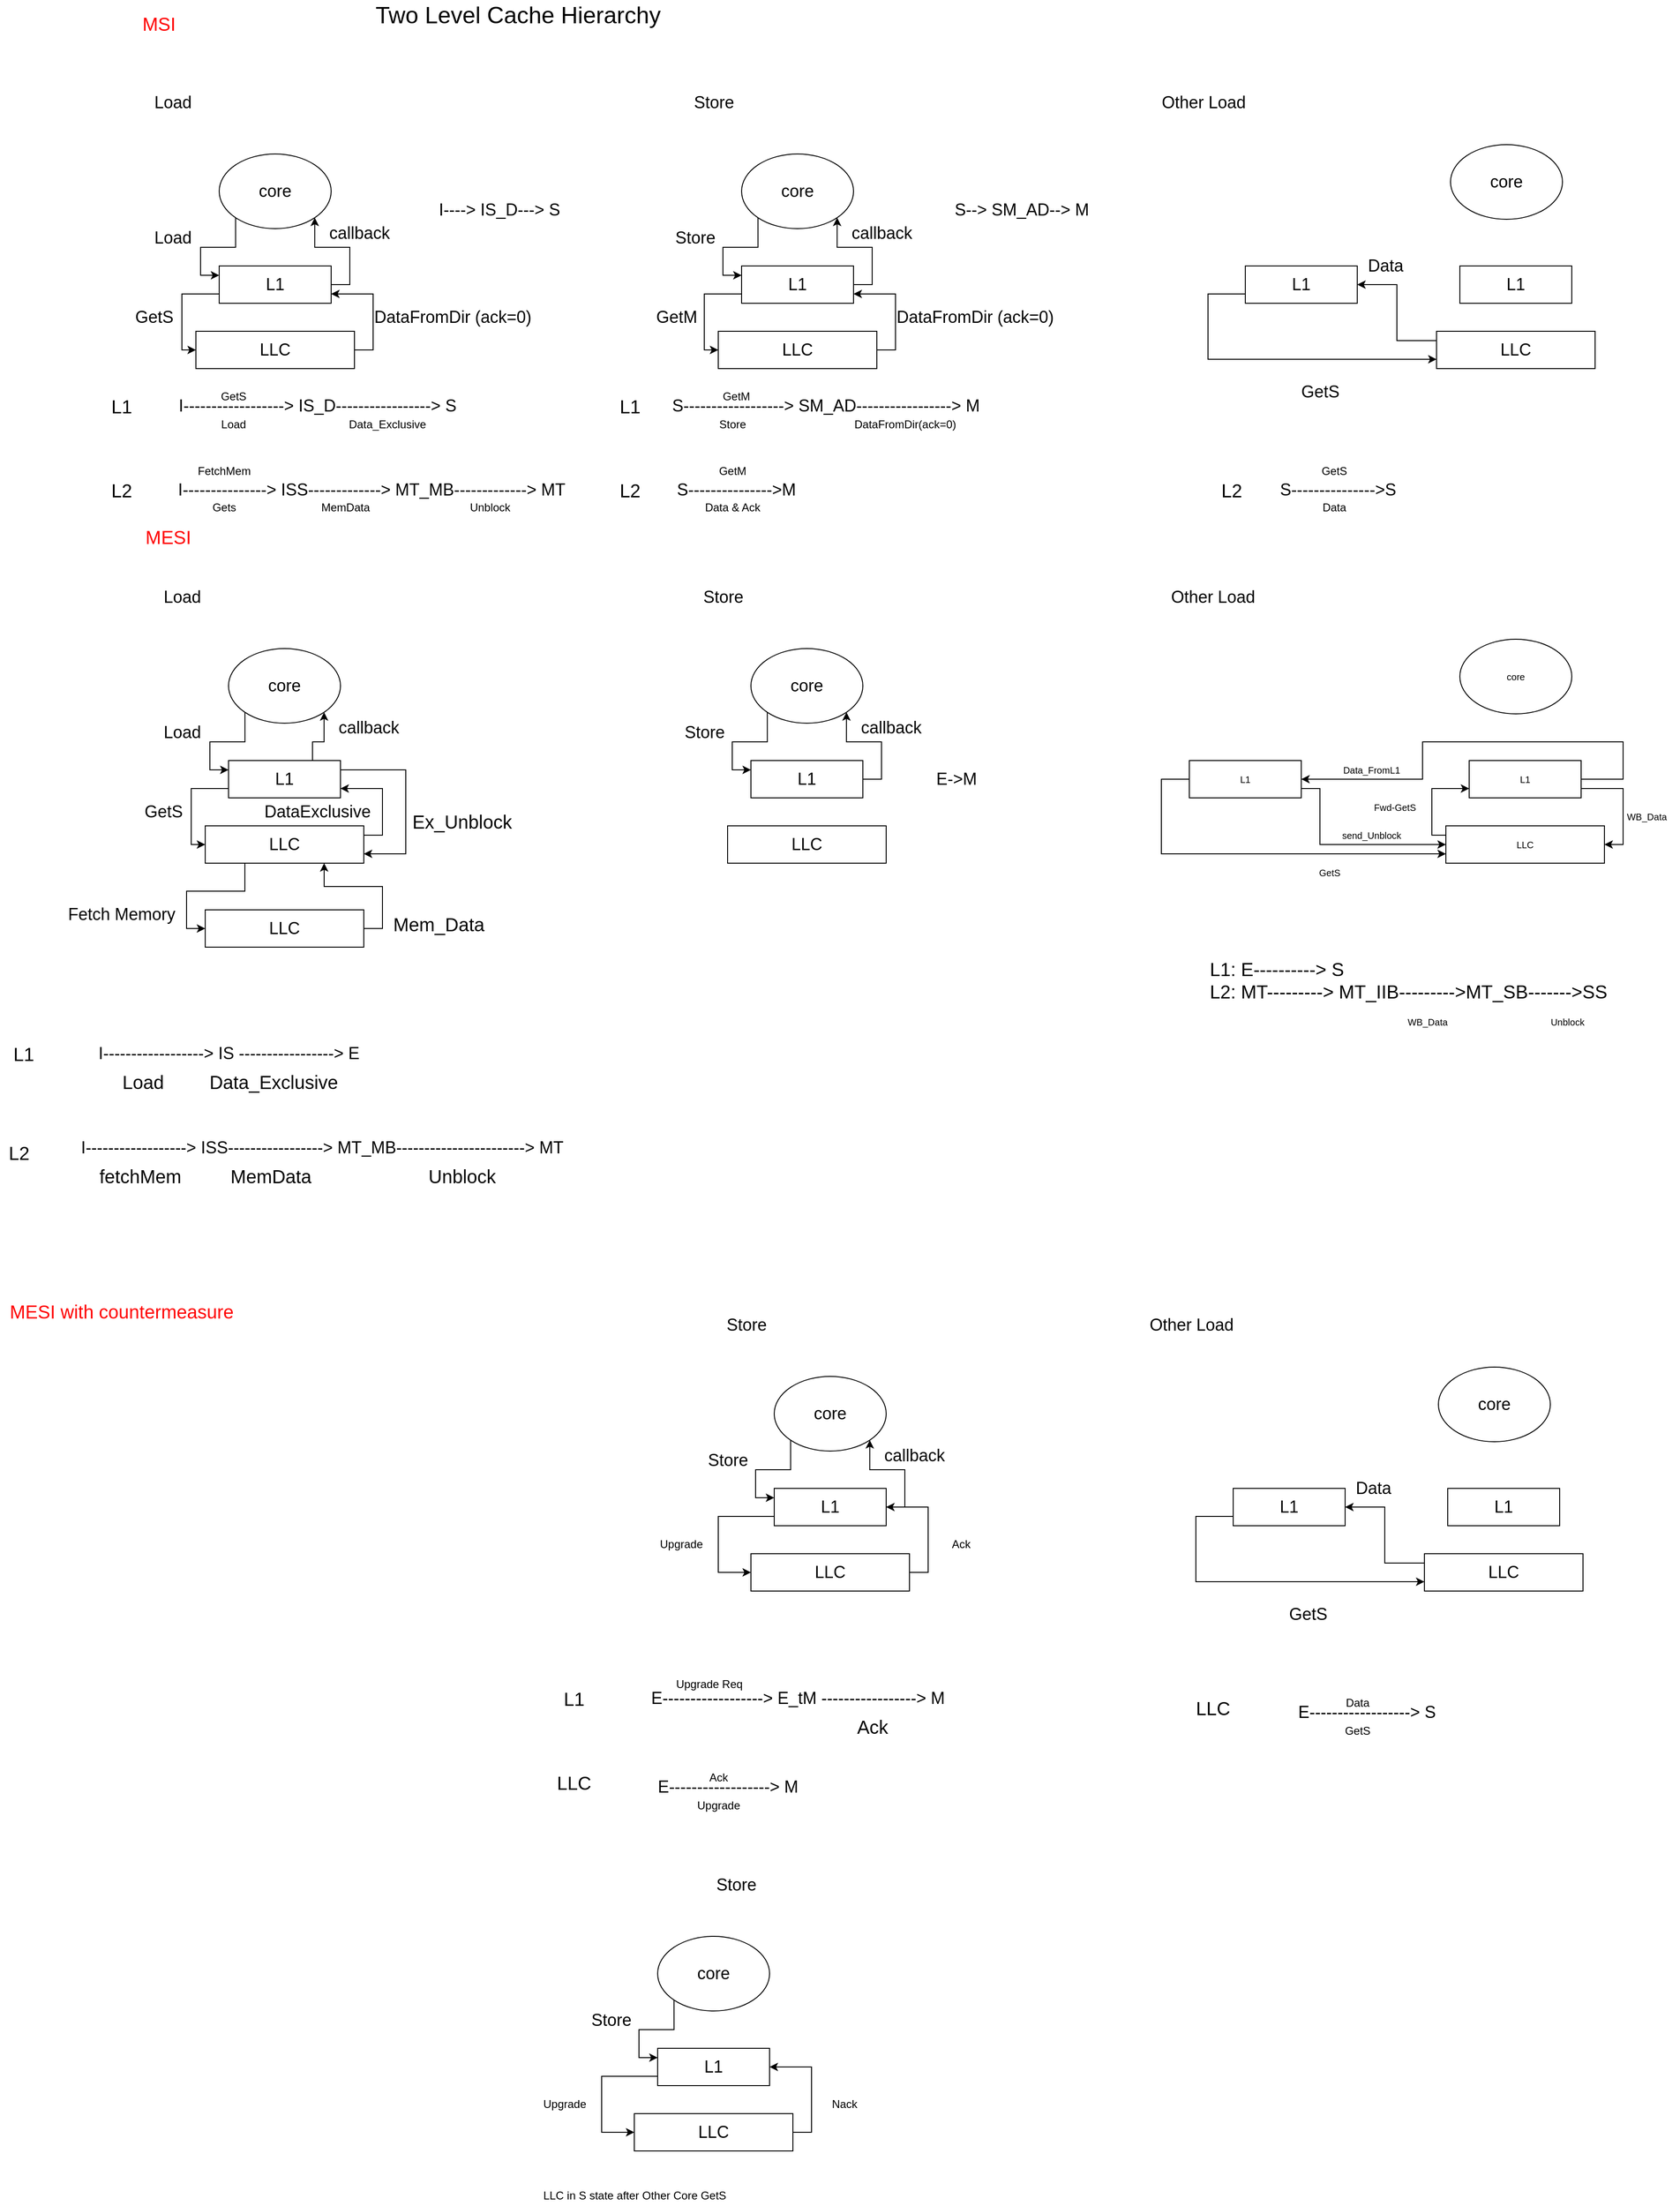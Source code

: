 <mxfile version="15.8.3" type="github">
  <diagram id="6G9HCoJTXRIu4c-0Yo63" name="Page-1">
    <mxGraphModel dx="2120" dy="1948" grid="1" gridSize="10" guides="1" tooltips="1" connect="1" arrows="1" fold="1" page="1" pageScale="1" pageWidth="827" pageHeight="1169" math="0" shadow="0">
      <root>
        <mxCell id="0" />
        <mxCell id="1" parent="0" />
        <mxCell id="-TqONQY60ksFpiLHSI3q-1" value="&lt;font style=&quot;font-size: 20px&quot; color=&quot;#ff0000&quot;&gt;MSI&lt;/font&gt;" style="text;html=1;align=center;verticalAlign=middle;resizable=0;points=[];autosize=1;strokeColor=none;fillColor=none;" parent="1" vertex="1">
          <mxGeometry x="-250" y="10" width="50" height="20" as="geometry" />
        </mxCell>
        <mxCell id="-TqONQY60ksFpiLHSI3q-2" value="&lt;font style=&quot;font-size: 25px&quot;&gt;Two Level Cache Hierarchy&lt;/font&gt;" style="text;html=1;align=center;verticalAlign=middle;resizable=0;points=[];autosize=1;strokeColor=none;fillColor=none;" parent="1" vertex="1">
          <mxGeometry width="320" height="20" as="geometry" />
        </mxCell>
        <mxCell id="-TqONQY60ksFpiLHSI3q-8" style="edgeStyle=orthogonalEdgeStyle;rounded=0;orthogonalLoop=1;jettySize=auto;html=1;exitX=0;exitY=0.75;exitDx=0;exitDy=0;entryX=0;entryY=0.5;entryDx=0;entryDy=0;fontSize=18;" parent="1" source="-TqONQY60ksFpiLHSI3q-3" target="-TqONQY60ksFpiLHSI3q-5" edge="1">
          <mxGeometry relative="1" as="geometry">
            <Array as="points">
              <mxPoint x="-200" y="310" />
              <mxPoint x="-200" y="370" />
            </Array>
          </mxGeometry>
        </mxCell>
        <mxCell id="-TqONQY60ksFpiLHSI3q-12" style="edgeStyle=orthogonalEdgeStyle;rounded=0;orthogonalLoop=1;jettySize=auto;html=1;exitX=1;exitY=0.5;exitDx=0;exitDy=0;entryX=1;entryY=1;entryDx=0;entryDy=0;fontSize=18;" parent="1" source="-TqONQY60ksFpiLHSI3q-3" target="-TqONQY60ksFpiLHSI3q-4" edge="1">
          <mxGeometry relative="1" as="geometry" />
        </mxCell>
        <mxCell id="-TqONQY60ksFpiLHSI3q-3" value="L1" style="rounded=0;whiteSpace=wrap;html=1;fontSize=18;" parent="1" vertex="1">
          <mxGeometry x="-160" y="280" width="120" height="40" as="geometry" />
        </mxCell>
        <mxCell id="-TqONQY60ksFpiLHSI3q-6" style="edgeStyle=orthogonalEdgeStyle;rounded=0;orthogonalLoop=1;jettySize=auto;html=1;exitX=0;exitY=1;exitDx=0;exitDy=0;entryX=0;entryY=0.25;entryDx=0;entryDy=0;fontSize=18;" parent="1" source="-TqONQY60ksFpiLHSI3q-4" target="-TqONQY60ksFpiLHSI3q-3" edge="1">
          <mxGeometry relative="1" as="geometry" />
        </mxCell>
        <mxCell id="-TqONQY60ksFpiLHSI3q-4" value="core" style="ellipse;whiteSpace=wrap;html=1;fontSize=18;" parent="1" vertex="1">
          <mxGeometry x="-160" y="160" width="120" height="80" as="geometry" />
        </mxCell>
        <mxCell id="-TqONQY60ksFpiLHSI3q-10" style="edgeStyle=orthogonalEdgeStyle;rounded=0;orthogonalLoop=1;jettySize=auto;html=1;exitX=1;exitY=0.5;exitDx=0;exitDy=0;entryX=1;entryY=0.75;entryDx=0;entryDy=0;fontSize=18;" parent="1" source="-TqONQY60ksFpiLHSI3q-5" target="-TqONQY60ksFpiLHSI3q-3" edge="1">
          <mxGeometry relative="1" as="geometry" />
        </mxCell>
        <mxCell id="-TqONQY60ksFpiLHSI3q-5" value="LLC" style="rounded=0;whiteSpace=wrap;html=1;fontSize=18;" parent="1" vertex="1">
          <mxGeometry x="-185" y="350" width="170" height="40" as="geometry" />
        </mxCell>
        <mxCell id="-TqONQY60ksFpiLHSI3q-7" value="Load" style="text;html=1;align=center;verticalAlign=middle;resizable=0;points=[];autosize=1;strokeColor=none;fillColor=none;fontSize=18;" parent="1" vertex="1">
          <mxGeometry x="-240" y="235" width="60" height="30" as="geometry" />
        </mxCell>
        <mxCell id="-TqONQY60ksFpiLHSI3q-9" value="GetS" style="text;html=1;align=center;verticalAlign=middle;resizable=0;points=[];autosize=1;strokeColor=none;fillColor=none;fontSize=18;" parent="1" vertex="1">
          <mxGeometry x="-260" y="320" width="60" height="30" as="geometry" />
        </mxCell>
        <mxCell id="-TqONQY60ksFpiLHSI3q-11" value="DataFromDir (ack=0)" style="text;html=1;align=center;verticalAlign=middle;resizable=0;points=[];autosize=1;strokeColor=none;fillColor=none;fontSize=18;" parent="1" vertex="1">
          <mxGeometry y="320" width="180" height="30" as="geometry" />
        </mxCell>
        <mxCell id="-TqONQY60ksFpiLHSI3q-13" value="callback" style="text;html=1;align=center;verticalAlign=middle;resizable=0;points=[];autosize=1;strokeColor=none;fillColor=none;fontSize=18;" parent="1" vertex="1">
          <mxGeometry x="-50" y="230" width="80" height="30" as="geometry" />
        </mxCell>
        <mxCell id="-TqONQY60ksFpiLHSI3q-15" value="I----&amp;gt; IS_D---&amp;gt; S" style="text;html=1;align=center;verticalAlign=middle;resizable=0;points=[];autosize=1;strokeColor=none;fillColor=none;fontSize=18;" parent="1" vertex="1">
          <mxGeometry x="65" y="205" width="150" height="30" as="geometry" />
        </mxCell>
        <mxCell id="-TqONQY60ksFpiLHSI3q-16" style="edgeStyle=orthogonalEdgeStyle;rounded=0;orthogonalLoop=1;jettySize=auto;html=1;exitX=0;exitY=0.75;exitDx=0;exitDy=0;entryX=0;entryY=0.5;entryDx=0;entryDy=0;fontSize=18;" parent="1" source="-TqONQY60ksFpiLHSI3q-18" target="-TqONQY60ksFpiLHSI3q-22" edge="1">
          <mxGeometry relative="1" as="geometry">
            <Array as="points">
              <mxPoint x="360" y="310" />
              <mxPoint x="360" y="370" />
            </Array>
          </mxGeometry>
        </mxCell>
        <mxCell id="-TqONQY60ksFpiLHSI3q-17" style="edgeStyle=orthogonalEdgeStyle;rounded=0;orthogonalLoop=1;jettySize=auto;html=1;exitX=1;exitY=0.5;exitDx=0;exitDy=0;entryX=1;entryY=1;entryDx=0;entryDy=0;fontSize=18;" parent="1" source="-TqONQY60ksFpiLHSI3q-18" target="-TqONQY60ksFpiLHSI3q-20" edge="1">
          <mxGeometry relative="1" as="geometry" />
        </mxCell>
        <mxCell id="-TqONQY60ksFpiLHSI3q-18" value="L1" style="rounded=0;whiteSpace=wrap;html=1;fontSize=18;" parent="1" vertex="1">
          <mxGeometry x="400" y="280" width="120" height="40" as="geometry" />
        </mxCell>
        <mxCell id="-TqONQY60ksFpiLHSI3q-19" style="edgeStyle=orthogonalEdgeStyle;rounded=0;orthogonalLoop=1;jettySize=auto;html=1;exitX=0;exitY=1;exitDx=0;exitDy=0;entryX=0;entryY=0.25;entryDx=0;entryDy=0;fontSize=18;" parent="1" source="-TqONQY60ksFpiLHSI3q-20" target="-TqONQY60ksFpiLHSI3q-18" edge="1">
          <mxGeometry relative="1" as="geometry" />
        </mxCell>
        <mxCell id="-TqONQY60ksFpiLHSI3q-20" value="core" style="ellipse;whiteSpace=wrap;html=1;fontSize=18;" parent="1" vertex="1">
          <mxGeometry x="400" y="160" width="120" height="80" as="geometry" />
        </mxCell>
        <mxCell id="-TqONQY60ksFpiLHSI3q-21" style="edgeStyle=orthogonalEdgeStyle;rounded=0;orthogonalLoop=1;jettySize=auto;html=1;exitX=1;exitY=0.5;exitDx=0;exitDy=0;entryX=1;entryY=0.75;entryDx=0;entryDy=0;fontSize=18;" parent="1" source="-TqONQY60ksFpiLHSI3q-22" target="-TqONQY60ksFpiLHSI3q-18" edge="1">
          <mxGeometry relative="1" as="geometry" />
        </mxCell>
        <mxCell id="-TqONQY60ksFpiLHSI3q-22" value="LLC" style="rounded=0;whiteSpace=wrap;html=1;fontSize=18;" parent="1" vertex="1">
          <mxGeometry x="375" y="350" width="170" height="40" as="geometry" />
        </mxCell>
        <mxCell id="-TqONQY60ksFpiLHSI3q-23" value="Store" style="text;html=1;align=center;verticalAlign=middle;resizable=0;points=[];autosize=1;strokeColor=none;fillColor=none;fontSize=18;" parent="1" vertex="1">
          <mxGeometry x="320" y="235" width="60" height="30" as="geometry" />
        </mxCell>
        <mxCell id="-TqONQY60ksFpiLHSI3q-24" value="GetM" style="text;html=1;align=center;verticalAlign=middle;resizable=0;points=[];autosize=1;strokeColor=none;fillColor=none;fontSize=18;" parent="1" vertex="1">
          <mxGeometry x="300" y="320" width="60" height="30" as="geometry" />
        </mxCell>
        <mxCell id="-TqONQY60ksFpiLHSI3q-25" value="DataFromDir (ack=0)" style="text;html=1;align=center;verticalAlign=middle;resizable=0;points=[];autosize=1;strokeColor=none;fillColor=none;fontSize=18;" parent="1" vertex="1">
          <mxGeometry x="560" y="320" width="180" height="30" as="geometry" />
        </mxCell>
        <mxCell id="-TqONQY60ksFpiLHSI3q-26" value="callback" style="text;html=1;align=center;verticalAlign=middle;resizable=0;points=[];autosize=1;strokeColor=none;fillColor=none;fontSize=18;" parent="1" vertex="1">
          <mxGeometry x="510" y="230" width="80" height="30" as="geometry" />
        </mxCell>
        <mxCell id="-TqONQY60ksFpiLHSI3q-27" value="S--&amp;gt; SM_AD--&amp;gt; M" style="text;html=1;align=center;verticalAlign=middle;resizable=0;points=[];autosize=1;strokeColor=none;fillColor=none;fontSize=18;" parent="1" vertex="1">
          <mxGeometry x="620" y="205" width="160" height="30" as="geometry" />
        </mxCell>
        <mxCell id="-TqONQY60ksFpiLHSI3q-28" value="Load" style="text;html=1;align=center;verticalAlign=middle;resizable=0;points=[];autosize=1;strokeColor=none;fillColor=none;fontSize=18;" parent="1" vertex="1">
          <mxGeometry x="-240" y="90" width="60" height="30" as="geometry" />
        </mxCell>
        <mxCell id="-TqONQY60ksFpiLHSI3q-29" value="Store" style="text;html=1;align=center;verticalAlign=middle;resizable=0;points=[];autosize=1;strokeColor=none;fillColor=none;fontSize=18;" parent="1" vertex="1">
          <mxGeometry x="340" y="90" width="60" height="30" as="geometry" />
        </mxCell>
        <mxCell id="-TqONQY60ksFpiLHSI3q-41" style="edgeStyle=orthogonalEdgeStyle;rounded=0;orthogonalLoop=1;jettySize=auto;html=1;exitX=0;exitY=0.75;exitDx=0;exitDy=0;entryX=0;entryY=0.75;entryDx=0;entryDy=0;fontSize=18;" parent="1" source="-TqONQY60ksFpiLHSI3q-43" target="-TqONQY60ksFpiLHSI3q-47" edge="1">
          <mxGeometry relative="1" as="geometry">
            <Array as="points">
              <mxPoint x="900" y="310" />
              <mxPoint x="900" y="380" />
            </Array>
          </mxGeometry>
        </mxCell>
        <mxCell id="-TqONQY60ksFpiLHSI3q-43" value="L1" style="rounded=0;whiteSpace=wrap;html=1;fontSize=18;" parent="1" vertex="1">
          <mxGeometry x="940" y="280" width="120" height="40" as="geometry" />
        </mxCell>
        <mxCell id="-TqONQY60ksFpiLHSI3q-59" style="edgeStyle=orthogonalEdgeStyle;rounded=0;orthogonalLoop=1;jettySize=auto;html=1;exitX=0;exitY=0.25;exitDx=0;exitDy=0;entryX=1;entryY=0.5;entryDx=0;entryDy=0;fontSize=18;" parent="1" source="-TqONQY60ksFpiLHSI3q-47" target="-TqONQY60ksFpiLHSI3q-43" edge="1">
          <mxGeometry relative="1" as="geometry" />
        </mxCell>
        <mxCell id="-TqONQY60ksFpiLHSI3q-47" value="LLC" style="rounded=0;whiteSpace=wrap;html=1;fontSize=18;" parent="1" vertex="1">
          <mxGeometry x="1145" y="350" width="170" height="40" as="geometry" />
        </mxCell>
        <mxCell id="-TqONQY60ksFpiLHSI3q-49" value="GetS" style="text;html=1;align=center;verticalAlign=middle;resizable=0;points=[];autosize=1;strokeColor=none;fillColor=none;fontSize=18;" parent="1" vertex="1">
          <mxGeometry x="990" y="400" width="60" height="30" as="geometry" />
        </mxCell>
        <mxCell id="-TqONQY60ksFpiLHSI3q-53" value="Other Load" style="text;html=1;align=center;verticalAlign=middle;resizable=0;points=[];autosize=1;strokeColor=none;fillColor=none;fontSize=18;" parent="1" vertex="1">
          <mxGeometry x="840" y="90" width="110" height="30" as="geometry" />
        </mxCell>
        <mxCell id="-TqONQY60ksFpiLHSI3q-54" value="core" style="ellipse;whiteSpace=wrap;html=1;fontSize=18;" parent="1" vertex="1">
          <mxGeometry x="1160" y="150" width="120" height="80" as="geometry" />
        </mxCell>
        <mxCell id="-TqONQY60ksFpiLHSI3q-55" value="L1" style="rounded=0;whiteSpace=wrap;html=1;fontSize=18;" parent="1" vertex="1">
          <mxGeometry x="1170" y="280" width="120" height="40" as="geometry" />
        </mxCell>
        <mxCell id="-TqONQY60ksFpiLHSI3q-60" value="Data" style="text;html=1;align=center;verticalAlign=middle;resizable=0;points=[];autosize=1;strokeColor=none;fillColor=none;fontSize=18;" parent="1" vertex="1">
          <mxGeometry x="1065" y="265" width="50" height="30" as="geometry" />
        </mxCell>
        <mxCell id="-TqONQY60ksFpiLHSI3q-61" value="&lt;font style=&quot;font-size: 20px&quot; color=&quot;#ff0000&quot;&gt;MESI&lt;/font&gt;" style="text;html=1;align=center;verticalAlign=middle;resizable=0;points=[];autosize=1;strokeColor=none;fillColor=none;" parent="1" vertex="1">
          <mxGeometry x="-245" y="560" width="60" height="20" as="geometry" />
        </mxCell>
        <mxCell id="-TqONQY60ksFpiLHSI3q-62" style="edgeStyle=orthogonalEdgeStyle;rounded=0;orthogonalLoop=1;jettySize=auto;html=1;exitX=0;exitY=0.75;exitDx=0;exitDy=0;entryX=0;entryY=0.5;entryDx=0;entryDy=0;fontSize=18;" parent="1" source="-TqONQY60ksFpiLHSI3q-64" target="-TqONQY60ksFpiLHSI3q-68" edge="1">
          <mxGeometry relative="1" as="geometry">
            <Array as="points">
              <mxPoint x="-190" y="840" />
              <mxPoint x="-190" y="900" />
            </Array>
          </mxGeometry>
        </mxCell>
        <mxCell id="-TqONQY60ksFpiLHSI3q-63" style="edgeStyle=orthogonalEdgeStyle;rounded=0;orthogonalLoop=1;jettySize=auto;html=1;exitX=0.75;exitY=0;exitDx=0;exitDy=0;entryX=1;entryY=1;entryDx=0;entryDy=0;fontSize=18;" parent="1" source="-TqONQY60ksFpiLHSI3q-64" target="-TqONQY60ksFpiLHSI3q-66" edge="1">
          <mxGeometry relative="1" as="geometry" />
        </mxCell>
        <mxCell id="-TqONQY60ksFpiLHSI3q-104" style="edgeStyle=orthogonalEdgeStyle;rounded=0;orthogonalLoop=1;jettySize=auto;html=1;entryX=1;entryY=0.75;entryDx=0;entryDy=0;fontSize=20;fontColor=#000000;" parent="1" target="-TqONQY60ksFpiLHSI3q-68" edge="1">
          <mxGeometry relative="1" as="geometry">
            <mxPoint x="-30" y="820" as="sourcePoint" />
            <Array as="points">
              <mxPoint x="-30" y="820" />
              <mxPoint x="40" y="820" />
              <mxPoint x="40" y="910" />
            </Array>
          </mxGeometry>
        </mxCell>
        <mxCell id="-TqONQY60ksFpiLHSI3q-64" value="L1" style="rounded=0;whiteSpace=wrap;html=1;fontSize=18;" parent="1" vertex="1">
          <mxGeometry x="-150" y="810" width="120" height="40" as="geometry" />
        </mxCell>
        <mxCell id="-TqONQY60ksFpiLHSI3q-65" style="edgeStyle=orthogonalEdgeStyle;rounded=0;orthogonalLoop=1;jettySize=auto;html=1;exitX=0;exitY=1;exitDx=0;exitDy=0;entryX=0;entryY=0.25;entryDx=0;entryDy=0;fontSize=18;" parent="1" source="-TqONQY60ksFpiLHSI3q-66" target="-TqONQY60ksFpiLHSI3q-64" edge="1">
          <mxGeometry relative="1" as="geometry" />
        </mxCell>
        <mxCell id="-TqONQY60ksFpiLHSI3q-66" value="core" style="ellipse;whiteSpace=wrap;html=1;fontSize=18;" parent="1" vertex="1">
          <mxGeometry x="-150" y="690" width="120" height="80" as="geometry" />
        </mxCell>
        <mxCell id="-TqONQY60ksFpiLHSI3q-67" style="edgeStyle=orthogonalEdgeStyle;rounded=0;orthogonalLoop=1;jettySize=auto;html=1;exitX=1;exitY=0.25;exitDx=0;exitDy=0;entryX=1;entryY=0.75;entryDx=0;entryDy=0;fontSize=18;" parent="1" source="-TqONQY60ksFpiLHSI3q-68" target="-TqONQY60ksFpiLHSI3q-64" edge="1">
          <mxGeometry relative="1" as="geometry" />
        </mxCell>
        <mxCell id="-TqONQY60ksFpiLHSI3q-98" style="edgeStyle=orthogonalEdgeStyle;rounded=0;orthogonalLoop=1;jettySize=auto;html=1;exitX=0.25;exitY=1;exitDx=0;exitDy=0;entryX=0;entryY=0.5;entryDx=0;entryDy=0;fontSize=20;fontColor=#FF0000;" parent="1" source="-TqONQY60ksFpiLHSI3q-68" target="-TqONQY60ksFpiLHSI3q-97" edge="1">
          <mxGeometry relative="1" as="geometry">
            <Array as="points">
              <mxPoint x="-132" y="950" />
              <mxPoint x="-195" y="950" />
              <mxPoint x="-195" y="990" />
            </Array>
          </mxGeometry>
        </mxCell>
        <mxCell id="-TqONQY60ksFpiLHSI3q-68" value="LLC" style="rounded=0;whiteSpace=wrap;html=1;fontSize=18;" parent="1" vertex="1">
          <mxGeometry x="-175" y="880" width="170" height="40" as="geometry" />
        </mxCell>
        <mxCell id="-TqONQY60ksFpiLHSI3q-69" value="Load" style="text;html=1;align=center;verticalAlign=middle;resizable=0;points=[];autosize=1;strokeColor=none;fillColor=none;fontSize=18;" parent="1" vertex="1">
          <mxGeometry x="-230" y="765" width="60" height="30" as="geometry" />
        </mxCell>
        <mxCell id="-TqONQY60ksFpiLHSI3q-70" value="GetS" style="text;html=1;align=center;verticalAlign=middle;resizable=0;points=[];autosize=1;strokeColor=none;fillColor=none;fontSize=18;" parent="1" vertex="1">
          <mxGeometry x="-250" y="850" width="60" height="30" as="geometry" />
        </mxCell>
        <mxCell id="-TqONQY60ksFpiLHSI3q-71" value="DataExclusive" style="text;html=1;align=center;verticalAlign=middle;resizable=0;points=[];autosize=1;strokeColor=none;fillColor=none;fontSize=18;" parent="1" vertex="1">
          <mxGeometry x="-120" y="850" width="130" height="30" as="geometry" />
        </mxCell>
        <mxCell id="-TqONQY60ksFpiLHSI3q-72" value="callback" style="text;html=1;align=center;verticalAlign=middle;resizable=0;points=[];autosize=1;strokeColor=none;fillColor=none;fontSize=18;" parent="1" vertex="1">
          <mxGeometry x="-40" y="760" width="80" height="30" as="geometry" />
        </mxCell>
        <mxCell id="-TqONQY60ksFpiLHSI3q-73" value="I------------------&amp;gt; ISS-----------------&amp;gt; MT_MB-----------------------&amp;gt; MT" style="text;html=1;align=center;verticalAlign=middle;resizable=0;points=[];autosize=1;strokeColor=none;fillColor=none;fontSize=18;" parent="1" vertex="1">
          <mxGeometry x="-315" y="1210" width="530" height="30" as="geometry" />
        </mxCell>
        <mxCell id="-TqONQY60ksFpiLHSI3q-75" style="edgeStyle=orthogonalEdgeStyle;rounded=0;orthogonalLoop=1;jettySize=auto;html=1;exitX=1;exitY=0.5;exitDx=0;exitDy=0;entryX=1;entryY=1;entryDx=0;entryDy=0;fontSize=18;" parent="1" source="-TqONQY60ksFpiLHSI3q-76" target="-TqONQY60ksFpiLHSI3q-78" edge="1">
          <mxGeometry relative="1" as="geometry" />
        </mxCell>
        <mxCell id="-TqONQY60ksFpiLHSI3q-76" value="L1" style="rounded=0;whiteSpace=wrap;html=1;fontSize=18;" parent="1" vertex="1">
          <mxGeometry x="410" y="810" width="120" height="40" as="geometry" />
        </mxCell>
        <mxCell id="-TqONQY60ksFpiLHSI3q-77" style="edgeStyle=orthogonalEdgeStyle;rounded=0;orthogonalLoop=1;jettySize=auto;html=1;exitX=0;exitY=1;exitDx=0;exitDy=0;entryX=0;entryY=0.25;entryDx=0;entryDy=0;fontSize=18;" parent="1" source="-TqONQY60ksFpiLHSI3q-78" target="-TqONQY60ksFpiLHSI3q-76" edge="1">
          <mxGeometry relative="1" as="geometry" />
        </mxCell>
        <mxCell id="-TqONQY60ksFpiLHSI3q-78" value="core" style="ellipse;whiteSpace=wrap;html=1;fontSize=18;" parent="1" vertex="1">
          <mxGeometry x="410" y="690" width="120" height="80" as="geometry" />
        </mxCell>
        <mxCell id="-TqONQY60ksFpiLHSI3q-80" value="LLC" style="rounded=0;whiteSpace=wrap;html=1;fontSize=18;" parent="1" vertex="1">
          <mxGeometry x="385" y="880" width="170" height="40" as="geometry" />
        </mxCell>
        <mxCell id="-TqONQY60ksFpiLHSI3q-81" value="Store" style="text;html=1;align=center;verticalAlign=middle;resizable=0;points=[];autosize=1;strokeColor=none;fillColor=none;fontSize=18;" parent="1" vertex="1">
          <mxGeometry x="330" y="765" width="60" height="30" as="geometry" />
        </mxCell>
        <mxCell id="-TqONQY60ksFpiLHSI3q-84" value="callback" style="text;html=1;align=center;verticalAlign=middle;resizable=0;points=[];autosize=1;strokeColor=none;fillColor=none;fontSize=18;" parent="1" vertex="1">
          <mxGeometry x="520" y="760" width="80" height="30" as="geometry" />
        </mxCell>
        <mxCell id="-TqONQY60ksFpiLHSI3q-85" value="E-&amp;gt;M" style="text;html=1;align=center;verticalAlign=middle;resizable=0;points=[];autosize=1;strokeColor=none;fillColor=none;fontSize=18;" parent="1" vertex="1">
          <mxGeometry x="600" y="815" width="60" height="30" as="geometry" />
        </mxCell>
        <mxCell id="-TqONQY60ksFpiLHSI3q-86" value="Load" style="text;html=1;align=center;verticalAlign=middle;resizable=0;points=[];autosize=1;strokeColor=none;fillColor=none;fontSize=18;" parent="1" vertex="1">
          <mxGeometry x="-230" y="620" width="60" height="30" as="geometry" />
        </mxCell>
        <mxCell id="-TqONQY60ksFpiLHSI3q-87" value="Store" style="text;html=1;align=center;verticalAlign=middle;resizable=0;points=[];autosize=1;strokeColor=none;fillColor=none;fontSize=18;" parent="1" vertex="1">
          <mxGeometry x="350" y="620" width="60" height="30" as="geometry" />
        </mxCell>
        <mxCell id="-TqONQY60ksFpiLHSI3q-88" style="edgeStyle=orthogonalEdgeStyle;rounded=0;orthogonalLoop=1;jettySize=auto;html=1;exitX=0;exitY=0.5;exitDx=0;exitDy=0;entryX=0;entryY=0.75;entryDx=0;entryDy=0;fontSize=10;" parent="1" source="-TqONQY60ksFpiLHSI3q-89" target="-TqONQY60ksFpiLHSI3q-91" edge="1">
          <mxGeometry relative="1" as="geometry">
            <Array as="points">
              <mxPoint x="850" y="830" />
              <mxPoint x="850" y="910" />
            </Array>
          </mxGeometry>
        </mxCell>
        <mxCell id="-TqONQY60ksFpiLHSI3q-120" style="edgeStyle=orthogonalEdgeStyle;rounded=0;orthogonalLoop=1;jettySize=auto;html=1;exitX=1;exitY=0.75;exitDx=0;exitDy=0;entryX=0;entryY=0.5;entryDx=0;entryDy=0;fontSize=10;fontColor=#000000;" parent="1" source="-TqONQY60ksFpiLHSI3q-89" target="-TqONQY60ksFpiLHSI3q-91" edge="1">
          <mxGeometry relative="1" as="geometry">
            <Array as="points">
              <mxPoint x="1020" y="840" />
              <mxPoint x="1020" y="900" />
            </Array>
          </mxGeometry>
        </mxCell>
        <mxCell id="-TqONQY60ksFpiLHSI3q-89" value="L1" style="rounded=0;whiteSpace=wrap;html=1;fontSize=10;" parent="1" vertex="1">
          <mxGeometry x="880" y="810" width="120" height="40" as="geometry" />
        </mxCell>
        <mxCell id="-TqONQY60ksFpiLHSI3q-115" style="edgeStyle=orthogonalEdgeStyle;rounded=0;orthogonalLoop=1;jettySize=auto;html=1;exitX=0;exitY=0.25;exitDx=0;exitDy=0;entryX=0;entryY=0.75;entryDx=0;entryDy=0;fontSize=10;fontColor=#000000;" parent="1" source="-TqONQY60ksFpiLHSI3q-91" target="-TqONQY60ksFpiLHSI3q-95" edge="1">
          <mxGeometry relative="1" as="geometry">
            <Array as="points">
              <mxPoint x="1140" y="890" />
              <mxPoint x="1140" y="840" />
            </Array>
          </mxGeometry>
        </mxCell>
        <mxCell id="-TqONQY60ksFpiLHSI3q-91" value="LLC" style="rounded=0;whiteSpace=wrap;html=1;fontSize=10;" parent="1" vertex="1">
          <mxGeometry x="1155" y="880" width="170" height="40" as="geometry" />
        </mxCell>
        <mxCell id="-TqONQY60ksFpiLHSI3q-92" value="GetS" style="text;html=1;align=center;verticalAlign=middle;resizable=0;points=[];autosize=1;strokeColor=none;fillColor=none;fontSize=10;" parent="1" vertex="1">
          <mxGeometry x="1010" y="920" width="40" height="20" as="geometry" />
        </mxCell>
        <mxCell id="-TqONQY60ksFpiLHSI3q-93" value="Other Load" style="text;html=1;align=center;verticalAlign=middle;resizable=0;points=[];autosize=1;strokeColor=none;fillColor=none;fontSize=18;" parent="1" vertex="1">
          <mxGeometry x="850" y="620" width="110" height="30" as="geometry" />
        </mxCell>
        <mxCell id="-TqONQY60ksFpiLHSI3q-94" value="core" style="ellipse;whiteSpace=wrap;html=1;fontSize=10;" parent="1" vertex="1">
          <mxGeometry x="1170" y="680" width="120" height="80" as="geometry" />
        </mxCell>
        <mxCell id="-TqONQY60ksFpiLHSI3q-117" style="edgeStyle=orthogonalEdgeStyle;rounded=0;orthogonalLoop=1;jettySize=auto;html=1;exitX=1;exitY=0.5;exitDx=0;exitDy=0;entryX=1;entryY=0.5;entryDx=0;entryDy=0;fontSize=10;fontColor=#000000;entryPerimeter=0;" parent="1" source="-TqONQY60ksFpiLHSI3q-95" target="-TqONQY60ksFpiLHSI3q-89" edge="1">
          <mxGeometry relative="1" as="geometry">
            <mxPoint x="1305" y="830" as="sourcePoint" />
            <mxPoint x="1075" y="830" as="targetPoint" />
            <Array as="points">
              <mxPoint x="1345" y="830" />
              <mxPoint x="1345" y="790" />
              <mxPoint x="1130" y="790" />
              <mxPoint x="1130" y="830" />
            </Array>
          </mxGeometry>
        </mxCell>
        <mxCell id="-TqONQY60ksFpiLHSI3q-118" style="edgeStyle=orthogonalEdgeStyle;rounded=0;orthogonalLoop=1;jettySize=auto;html=1;entryX=1;entryY=0.5;entryDx=0;entryDy=0;fontSize=10;fontColor=#000000;exitX=1;exitY=0.75;exitDx=0;exitDy=0;" parent="1" source="-TqONQY60ksFpiLHSI3q-95" target="-TqONQY60ksFpiLHSI3q-91" edge="1">
          <mxGeometry relative="1" as="geometry">
            <mxPoint x="1430" y="890" as="sourcePoint" />
          </mxGeometry>
        </mxCell>
        <mxCell id="-TqONQY60ksFpiLHSI3q-95" value="L1" style="rounded=0;whiteSpace=wrap;html=1;fontSize=10;" parent="1" vertex="1">
          <mxGeometry x="1180" y="810" width="120" height="40" as="geometry" />
        </mxCell>
        <mxCell id="-TqONQY60ksFpiLHSI3q-96" value="Data_FromL1" style="text;html=1;align=center;verticalAlign=middle;resizable=0;points=[];autosize=1;strokeColor=none;fillColor=none;fontSize=10;" parent="1" vertex="1">
          <mxGeometry x="1030" y="810" width="90" height="20" as="geometry" />
        </mxCell>
        <mxCell id="-TqONQY60ksFpiLHSI3q-101" style="edgeStyle=orthogonalEdgeStyle;rounded=0;orthogonalLoop=1;jettySize=auto;html=1;exitX=1;exitY=0.5;exitDx=0;exitDy=0;entryX=0.75;entryY=1;entryDx=0;entryDy=0;fontSize=20;fontColor=#FF0000;" parent="1" source="-TqONQY60ksFpiLHSI3q-97" target="-TqONQY60ksFpiLHSI3q-68" edge="1">
          <mxGeometry relative="1" as="geometry" />
        </mxCell>
        <mxCell id="-TqONQY60ksFpiLHSI3q-97" value="LLC" style="rounded=0;whiteSpace=wrap;html=1;fontSize=18;" parent="1" vertex="1">
          <mxGeometry x="-175" y="970" width="170" height="40" as="geometry" />
        </mxCell>
        <mxCell id="-TqONQY60ksFpiLHSI3q-100" value="Fetch Memory" style="text;html=1;align=center;verticalAlign=middle;resizable=0;points=[];autosize=1;strokeColor=none;fillColor=none;fontSize=18;" parent="1" vertex="1">
          <mxGeometry x="-330" y="960" width="130" height="30" as="geometry" />
        </mxCell>
        <mxCell id="-TqONQY60ksFpiLHSI3q-103" value="&lt;font color=&quot;#000000&quot;&gt;Mem_Data&lt;/font&gt;" style="text;html=1;align=center;verticalAlign=middle;resizable=0;points=[];autosize=1;strokeColor=none;fillColor=none;fontSize=20;fontColor=#FF0000;" parent="1" vertex="1">
          <mxGeometry x="20" y="970" width="110" height="30" as="geometry" />
        </mxCell>
        <mxCell id="-TqONQY60ksFpiLHSI3q-105" value="Ex_Unblock" style="text;html=1;align=center;verticalAlign=middle;resizable=0;points=[];autosize=1;strokeColor=none;fillColor=none;fontSize=20;fontColor=#000000;" parent="1" vertex="1">
          <mxGeometry x="40" y="860" width="120" height="30" as="geometry" />
        </mxCell>
        <mxCell id="-TqONQY60ksFpiLHSI3q-106" value="fetchMem" style="text;html=1;align=center;verticalAlign=middle;resizable=0;points=[];autosize=1;strokeColor=none;fillColor=none;fontSize=20;fontColor=#000000;" parent="1" vertex="1">
          <mxGeometry x="-295" y="1240" width="100" height="30" as="geometry" />
        </mxCell>
        <mxCell id="-TqONQY60ksFpiLHSI3q-107" value="MemData" style="text;html=1;align=center;verticalAlign=middle;resizable=0;points=[];autosize=1;strokeColor=none;fillColor=none;fontSize=20;fontColor=#000000;" parent="1" vertex="1">
          <mxGeometry x="-155" y="1240" width="100" height="30" as="geometry" />
        </mxCell>
        <mxCell id="-TqONQY60ksFpiLHSI3q-108" value="Unblock" style="text;html=1;align=center;verticalAlign=middle;resizable=0;points=[];autosize=1;strokeColor=none;fillColor=none;fontSize=20;fontColor=#000000;" parent="1" vertex="1">
          <mxGeometry x="55" y="1240" width="90" height="30" as="geometry" />
        </mxCell>
        <mxCell id="-TqONQY60ksFpiLHSI3q-109" value="I------------------&amp;gt; IS -----------------&amp;gt; E" style="text;html=1;align=center;verticalAlign=middle;resizable=0;points=[];autosize=1;strokeColor=none;fillColor=none;fontSize=18;" parent="1" vertex="1">
          <mxGeometry x="-300" y="1109" width="300" height="30" as="geometry" />
        </mxCell>
        <mxCell id="-TqONQY60ksFpiLHSI3q-110" value="Load" style="text;html=1;align=center;verticalAlign=middle;resizable=0;points=[];autosize=1;strokeColor=none;fillColor=none;fontSize=20;fontColor=#000000;" parent="1" vertex="1">
          <mxGeometry x="-272.5" y="1139" width="60" height="30" as="geometry" />
        </mxCell>
        <mxCell id="-TqONQY60ksFpiLHSI3q-111" value="Data_Exclusive" style="text;html=1;align=center;verticalAlign=middle;resizable=0;points=[];autosize=1;strokeColor=none;fillColor=none;fontSize=20;fontColor=#000000;" parent="1" vertex="1">
          <mxGeometry x="-177.5" y="1139" width="150" height="30" as="geometry" />
        </mxCell>
        <mxCell id="-TqONQY60ksFpiLHSI3q-113" value="L2" style="text;html=1;align=center;verticalAlign=middle;resizable=0;points=[];autosize=1;strokeColor=none;fillColor=none;fontSize=20;fontColor=#000000;" parent="1" vertex="1">
          <mxGeometry x="-395" y="1215" width="40" height="30" as="geometry" />
        </mxCell>
        <mxCell id="-TqONQY60ksFpiLHSI3q-114" value="L1" style="text;html=1;align=center;verticalAlign=middle;resizable=0;points=[];autosize=1;strokeColor=none;fillColor=none;fontSize=20;fontColor=#000000;" parent="1" vertex="1">
          <mxGeometry x="-390" y="1109" width="40" height="30" as="geometry" />
        </mxCell>
        <mxCell id="-TqONQY60ksFpiLHSI3q-116" value="Fwd-GetS" style="text;html=1;align=center;verticalAlign=middle;resizable=0;points=[];autosize=1;strokeColor=none;fillColor=none;fontSize=10;fontColor=#000000;" parent="1" vertex="1">
          <mxGeometry x="1065" y="850" width="70" height="20" as="geometry" />
        </mxCell>
        <mxCell id="-TqONQY60ksFpiLHSI3q-119" value="L1: E----------&amp;gt; S&lt;br&gt;L2: MT---------&amp;gt; MT_IIB---------&amp;gt;MT_SB-------&amp;gt;SS" style="text;html=1;align=left;verticalAlign=middle;resizable=0;points=[];autosize=1;strokeColor=none;fillColor=none;fontSize=20;fontColor=#000000;" parent="1" vertex="1">
          <mxGeometry x="900" y="1020" width="440" height="50" as="geometry" />
        </mxCell>
        <mxCell id="-TqONQY60ksFpiLHSI3q-121" value="send_Unblock" style="text;html=1;align=center;verticalAlign=middle;resizable=0;points=[];autosize=1;strokeColor=none;fillColor=none;fontSize=10;fontColor=#000000;" parent="1" vertex="1">
          <mxGeometry x="1030" y="880" width="90" height="20" as="geometry" />
        </mxCell>
        <mxCell id="-TqONQY60ksFpiLHSI3q-123" value="WB_Data" style="text;html=1;align=center;verticalAlign=middle;resizable=0;points=[];autosize=1;strokeColor=none;fillColor=none;fontSize=10;fontColor=#000000;" parent="1" vertex="1">
          <mxGeometry x="1100" y="1080" width="70" height="20" as="geometry" />
        </mxCell>
        <mxCell id="-TqONQY60ksFpiLHSI3q-124" value="Unblock" style="text;html=1;align=center;verticalAlign=middle;resizable=0;points=[];autosize=1;strokeColor=none;fillColor=none;fontSize=10;fontColor=#000000;" parent="1" vertex="1">
          <mxGeometry x="1255" y="1080" width="60" height="20" as="geometry" />
        </mxCell>
        <mxCell id="-TqONQY60ksFpiLHSI3q-125" value="WB_Data" style="text;html=1;align=center;verticalAlign=middle;resizable=0;points=[];autosize=1;strokeColor=none;fillColor=none;fontSize=10;fontColor=#000000;" parent="1" vertex="1">
          <mxGeometry x="1335" y="860" width="70" height="20" as="geometry" />
        </mxCell>
        <mxCell id="ss6imjsRlkiccTZYziNr-1" value="&lt;font style=&quot;font-size: 20px&quot; color=&quot;#ff0000&quot;&gt;MESI with countermeasure&lt;/font&gt;" style="text;html=1;align=center;verticalAlign=middle;resizable=0;points=[];autosize=1;strokeColor=none;fillColor=none;" vertex="1" parent="1">
          <mxGeometry x="-395" y="1390" width="260" height="20" as="geometry" />
        </mxCell>
        <mxCell id="ss6imjsRlkiccTZYziNr-2" style="edgeStyle=orthogonalEdgeStyle;rounded=0;orthogonalLoop=1;jettySize=auto;html=1;exitX=1;exitY=0.5;exitDx=0;exitDy=0;entryX=1;entryY=1;entryDx=0;entryDy=0;fontSize=18;" edge="1" parent="1" source="ss6imjsRlkiccTZYziNr-3" target="ss6imjsRlkiccTZYziNr-5">
          <mxGeometry relative="1" as="geometry" />
        </mxCell>
        <mxCell id="ss6imjsRlkiccTZYziNr-11" style="edgeStyle=orthogonalEdgeStyle;rounded=0;orthogonalLoop=1;jettySize=auto;html=1;exitX=0;exitY=0.75;exitDx=0;exitDy=0;entryX=0;entryY=0.5;entryDx=0;entryDy=0;" edge="1" parent="1" source="ss6imjsRlkiccTZYziNr-3" target="ss6imjsRlkiccTZYziNr-6">
          <mxGeometry relative="1" as="geometry">
            <Array as="points">
              <mxPoint x="375" y="1620" />
              <mxPoint x="375" y="1680" />
            </Array>
          </mxGeometry>
        </mxCell>
        <mxCell id="ss6imjsRlkiccTZYziNr-3" value="L1" style="rounded=0;whiteSpace=wrap;html=1;fontSize=18;" vertex="1" parent="1">
          <mxGeometry x="435" y="1590" width="120" height="40" as="geometry" />
        </mxCell>
        <mxCell id="ss6imjsRlkiccTZYziNr-4" style="edgeStyle=orthogonalEdgeStyle;rounded=0;orthogonalLoop=1;jettySize=auto;html=1;exitX=0;exitY=1;exitDx=0;exitDy=0;entryX=0;entryY=0.25;entryDx=0;entryDy=0;fontSize=18;" edge="1" parent="1" source="ss6imjsRlkiccTZYziNr-5" target="ss6imjsRlkiccTZYziNr-3">
          <mxGeometry relative="1" as="geometry" />
        </mxCell>
        <mxCell id="ss6imjsRlkiccTZYziNr-5" value="core" style="ellipse;whiteSpace=wrap;html=1;fontSize=18;" vertex="1" parent="1">
          <mxGeometry x="435" y="1470" width="120" height="80" as="geometry" />
        </mxCell>
        <mxCell id="ss6imjsRlkiccTZYziNr-13" style="edgeStyle=orthogonalEdgeStyle;rounded=0;orthogonalLoop=1;jettySize=auto;html=1;exitX=1;exitY=0.5;exitDx=0;exitDy=0;" edge="1" parent="1" source="ss6imjsRlkiccTZYziNr-6">
          <mxGeometry relative="1" as="geometry">
            <mxPoint x="555" y="1610" as="targetPoint" />
            <Array as="points">
              <mxPoint x="600" y="1680" />
              <mxPoint x="600" y="1610" />
            </Array>
          </mxGeometry>
        </mxCell>
        <mxCell id="ss6imjsRlkiccTZYziNr-6" value="LLC" style="rounded=0;whiteSpace=wrap;html=1;fontSize=18;" vertex="1" parent="1">
          <mxGeometry x="410" y="1660" width="170" height="40" as="geometry" />
        </mxCell>
        <mxCell id="ss6imjsRlkiccTZYziNr-7" value="Store" style="text;html=1;align=center;verticalAlign=middle;resizable=0;points=[];autosize=1;strokeColor=none;fillColor=none;fontSize=18;" vertex="1" parent="1">
          <mxGeometry x="355" y="1545" width="60" height="30" as="geometry" />
        </mxCell>
        <mxCell id="ss6imjsRlkiccTZYziNr-8" value="callback" style="text;html=1;align=center;verticalAlign=middle;resizable=0;points=[];autosize=1;strokeColor=none;fillColor=none;fontSize=18;" vertex="1" parent="1">
          <mxGeometry x="545" y="1540" width="80" height="30" as="geometry" />
        </mxCell>
        <mxCell id="ss6imjsRlkiccTZYziNr-10" value="Store" style="text;html=1;align=center;verticalAlign=middle;resizable=0;points=[];autosize=1;strokeColor=none;fillColor=none;fontSize=18;" vertex="1" parent="1">
          <mxGeometry x="375" y="1400" width="60" height="30" as="geometry" />
        </mxCell>
        <mxCell id="ss6imjsRlkiccTZYziNr-12" value="Upgrade" style="text;html=1;align=center;verticalAlign=middle;resizable=0;points=[];autosize=1;strokeColor=none;fillColor=none;" vertex="1" parent="1">
          <mxGeometry x="305" y="1640" width="60" height="20" as="geometry" />
        </mxCell>
        <mxCell id="ss6imjsRlkiccTZYziNr-14" value="Ack" style="text;html=1;align=center;verticalAlign=middle;resizable=0;points=[];autosize=1;strokeColor=none;fillColor=none;" vertex="1" parent="1">
          <mxGeometry x="615" y="1640" width="40" height="20" as="geometry" />
        </mxCell>
        <mxCell id="ss6imjsRlkiccTZYziNr-19" value="E------------------&amp;gt; E_tM -----------------&amp;gt; M" style="text;html=1;align=center;verticalAlign=middle;resizable=0;points=[];autosize=1;strokeColor=none;fillColor=none;fontSize=18;" vertex="1" parent="1">
          <mxGeometry x="295" y="1800" width="330" height="30" as="geometry" />
        </mxCell>
        <mxCell id="ss6imjsRlkiccTZYziNr-21" value="Ack" style="text;html=1;align=center;verticalAlign=middle;resizable=0;points=[];autosize=1;strokeColor=none;fillColor=none;fontSize=20;fontColor=#000000;" vertex="1" parent="1">
          <mxGeometry x="515" y="1830" width="50" height="30" as="geometry" />
        </mxCell>
        <mxCell id="ss6imjsRlkiccTZYziNr-22" value="LLC" style="text;html=1;align=center;verticalAlign=middle;resizable=0;points=[];autosize=1;strokeColor=none;fillColor=none;fontSize=20;fontColor=#000000;" vertex="1" parent="1">
          <mxGeometry x="195" y="1890" width="50" height="30" as="geometry" />
        </mxCell>
        <mxCell id="ss6imjsRlkiccTZYziNr-23" value="L1" style="text;html=1;align=center;verticalAlign=middle;resizable=0;points=[];autosize=1;strokeColor=none;fillColor=none;fontSize=20;fontColor=#000000;" vertex="1" parent="1">
          <mxGeometry x="200" y="1800" width="40" height="30" as="geometry" />
        </mxCell>
        <mxCell id="ss6imjsRlkiccTZYziNr-24" value="Upgrade Req" style="text;html=1;align=center;verticalAlign=middle;resizable=0;points=[];autosize=1;strokeColor=none;fillColor=none;" vertex="1" parent="1">
          <mxGeometry x="320" y="1790" width="90" height="20" as="geometry" />
        </mxCell>
        <mxCell id="ss6imjsRlkiccTZYziNr-25" value="&lt;span style=&quot;font-size: 18px&quot;&gt;E------------------&amp;gt; M&lt;/span&gt;" style="text;html=1;align=center;verticalAlign=middle;resizable=0;points=[];autosize=1;strokeColor=none;fillColor=none;" vertex="1" parent="1">
          <mxGeometry x="300" y="1900" width="170" height="20" as="geometry" />
        </mxCell>
        <mxCell id="ss6imjsRlkiccTZYziNr-26" value="Upgrade" style="text;html=1;align=center;verticalAlign=middle;resizable=0;points=[];autosize=1;strokeColor=none;fillColor=none;" vertex="1" parent="1">
          <mxGeometry x="345" y="1920" width="60" height="20" as="geometry" />
        </mxCell>
        <mxCell id="ss6imjsRlkiccTZYziNr-27" value="Ack" style="text;html=1;align=center;verticalAlign=middle;resizable=0;points=[];autosize=1;strokeColor=none;fillColor=none;" vertex="1" parent="1">
          <mxGeometry x="355" y="1890" width="40" height="20" as="geometry" />
        </mxCell>
        <mxCell id="ss6imjsRlkiccTZYziNr-57" style="edgeStyle=orthogonalEdgeStyle;rounded=0;orthogonalLoop=1;jettySize=auto;html=1;exitX=0;exitY=0.75;exitDx=0;exitDy=0;entryX=0;entryY=0.75;entryDx=0;entryDy=0;fontSize=18;" edge="1" parent="1" source="ss6imjsRlkiccTZYziNr-58" target="ss6imjsRlkiccTZYziNr-60">
          <mxGeometry relative="1" as="geometry">
            <Array as="points">
              <mxPoint x="887" y="1620" />
              <mxPoint x="887" y="1690" />
            </Array>
          </mxGeometry>
        </mxCell>
        <mxCell id="ss6imjsRlkiccTZYziNr-58" value="L1" style="rounded=0;whiteSpace=wrap;html=1;fontSize=18;" vertex="1" parent="1">
          <mxGeometry x="927" y="1590" width="120" height="40" as="geometry" />
        </mxCell>
        <mxCell id="ss6imjsRlkiccTZYziNr-59" style="edgeStyle=orthogonalEdgeStyle;rounded=0;orthogonalLoop=1;jettySize=auto;html=1;exitX=0;exitY=0.25;exitDx=0;exitDy=0;entryX=1;entryY=0.5;entryDx=0;entryDy=0;fontSize=18;" edge="1" parent="1" source="ss6imjsRlkiccTZYziNr-60" target="ss6imjsRlkiccTZYziNr-58">
          <mxGeometry relative="1" as="geometry" />
        </mxCell>
        <mxCell id="ss6imjsRlkiccTZYziNr-60" value="LLC" style="rounded=0;whiteSpace=wrap;html=1;fontSize=18;" vertex="1" parent="1">
          <mxGeometry x="1132" y="1660" width="170" height="40" as="geometry" />
        </mxCell>
        <mxCell id="ss6imjsRlkiccTZYziNr-61" value="GetS" style="text;html=1;align=center;verticalAlign=middle;resizable=0;points=[];autosize=1;strokeColor=none;fillColor=none;fontSize=18;" vertex="1" parent="1">
          <mxGeometry x="977" y="1710" width="60" height="30" as="geometry" />
        </mxCell>
        <mxCell id="ss6imjsRlkiccTZYziNr-62" value="Other Load" style="text;html=1;align=center;verticalAlign=middle;resizable=0;points=[];autosize=1;strokeColor=none;fillColor=none;fontSize=18;" vertex="1" parent="1">
          <mxGeometry x="827" y="1400" width="110" height="30" as="geometry" />
        </mxCell>
        <mxCell id="ss6imjsRlkiccTZYziNr-63" value="core" style="ellipse;whiteSpace=wrap;html=1;fontSize=18;" vertex="1" parent="1">
          <mxGeometry x="1147" y="1460" width="120" height="80" as="geometry" />
        </mxCell>
        <mxCell id="ss6imjsRlkiccTZYziNr-64" value="L1" style="rounded=0;whiteSpace=wrap;html=1;fontSize=18;" vertex="1" parent="1">
          <mxGeometry x="1157" y="1590" width="120" height="40" as="geometry" />
        </mxCell>
        <mxCell id="ss6imjsRlkiccTZYziNr-65" value="Data" style="text;html=1;align=center;verticalAlign=middle;resizable=0;points=[];autosize=1;strokeColor=none;fillColor=none;fontSize=18;" vertex="1" parent="1">
          <mxGeometry x="1052" y="1575" width="50" height="30" as="geometry" />
        </mxCell>
        <mxCell id="ss6imjsRlkiccTZYziNr-69" value="LLC" style="text;html=1;align=center;verticalAlign=middle;resizable=0;points=[];autosize=1;strokeColor=none;fillColor=none;fontSize=20;fontColor=#000000;" vertex="1" parent="1">
          <mxGeometry x="880" y="1810" width="50" height="30" as="geometry" />
        </mxCell>
        <mxCell id="ss6imjsRlkiccTZYziNr-72" value="&lt;span style=&quot;font-size: 18px&quot;&gt;E------------------&amp;gt; S&lt;/span&gt;" style="text;html=1;align=center;verticalAlign=middle;resizable=0;points=[];autosize=1;strokeColor=none;fillColor=none;" vertex="1" parent="1">
          <mxGeometry x="990" y="1820" width="160" height="20" as="geometry" />
        </mxCell>
        <mxCell id="ss6imjsRlkiccTZYziNr-73" value="GetS" style="text;html=1;align=center;verticalAlign=middle;resizable=0;points=[];autosize=1;strokeColor=none;fillColor=none;" vertex="1" parent="1">
          <mxGeometry x="1040" y="1840" width="40" height="20" as="geometry" />
        </mxCell>
        <mxCell id="ss6imjsRlkiccTZYziNr-74" value="Data" style="text;html=1;align=center;verticalAlign=middle;resizable=0;points=[];autosize=1;strokeColor=none;fillColor=none;" vertex="1" parent="1">
          <mxGeometry x="1040" y="1810" width="40" height="20" as="geometry" />
        </mxCell>
        <mxCell id="ss6imjsRlkiccTZYziNr-76" style="edgeStyle=orthogonalEdgeStyle;rounded=0;orthogonalLoop=1;jettySize=auto;html=1;exitX=0;exitY=0.75;exitDx=0;exitDy=0;entryX=0;entryY=0.5;entryDx=0;entryDy=0;" edge="1" parent="1" source="ss6imjsRlkiccTZYziNr-77" target="ss6imjsRlkiccTZYziNr-81">
          <mxGeometry relative="1" as="geometry">
            <Array as="points">
              <mxPoint x="250" y="2220" />
              <mxPoint x="250" y="2280" />
            </Array>
          </mxGeometry>
        </mxCell>
        <mxCell id="ss6imjsRlkiccTZYziNr-77" value="L1" style="rounded=0;whiteSpace=wrap;html=1;fontSize=18;" vertex="1" parent="1">
          <mxGeometry x="310" y="2190" width="120" height="40" as="geometry" />
        </mxCell>
        <mxCell id="ss6imjsRlkiccTZYziNr-78" style="edgeStyle=orthogonalEdgeStyle;rounded=0;orthogonalLoop=1;jettySize=auto;html=1;exitX=0;exitY=1;exitDx=0;exitDy=0;entryX=0;entryY=0.25;entryDx=0;entryDy=0;fontSize=18;" edge="1" parent="1" source="ss6imjsRlkiccTZYziNr-79" target="ss6imjsRlkiccTZYziNr-77">
          <mxGeometry relative="1" as="geometry" />
        </mxCell>
        <mxCell id="ss6imjsRlkiccTZYziNr-79" value="core" style="ellipse;whiteSpace=wrap;html=1;fontSize=18;" vertex="1" parent="1">
          <mxGeometry x="310" y="2070" width="120" height="80" as="geometry" />
        </mxCell>
        <mxCell id="ss6imjsRlkiccTZYziNr-80" style="edgeStyle=orthogonalEdgeStyle;rounded=0;orthogonalLoop=1;jettySize=auto;html=1;exitX=1;exitY=0.5;exitDx=0;exitDy=0;" edge="1" parent="1" source="ss6imjsRlkiccTZYziNr-81">
          <mxGeometry relative="1" as="geometry">
            <mxPoint x="430" y="2210" as="targetPoint" />
            <Array as="points">
              <mxPoint x="475" y="2280" />
              <mxPoint x="475" y="2210" />
            </Array>
          </mxGeometry>
        </mxCell>
        <mxCell id="ss6imjsRlkiccTZYziNr-81" value="LLC" style="rounded=0;whiteSpace=wrap;html=1;fontSize=18;" vertex="1" parent="1">
          <mxGeometry x="285" y="2260" width="170" height="40" as="geometry" />
        </mxCell>
        <mxCell id="ss6imjsRlkiccTZYziNr-82" value="Store" style="text;html=1;align=center;verticalAlign=middle;resizable=0;points=[];autosize=1;strokeColor=none;fillColor=none;fontSize=18;" vertex="1" parent="1">
          <mxGeometry x="230" y="2145" width="60" height="30" as="geometry" />
        </mxCell>
        <mxCell id="ss6imjsRlkiccTZYziNr-84" value="Store" style="text;html=1;align=center;verticalAlign=middle;resizable=0;points=[];autosize=1;strokeColor=none;fillColor=none;fontSize=18;" vertex="1" parent="1">
          <mxGeometry x="364" y="2000" width="60" height="30" as="geometry" />
        </mxCell>
        <mxCell id="ss6imjsRlkiccTZYziNr-85" value="Upgrade" style="text;html=1;align=center;verticalAlign=middle;resizable=0;points=[];autosize=1;strokeColor=none;fillColor=none;" vertex="1" parent="1">
          <mxGeometry x="180" y="2240" width="60" height="20" as="geometry" />
        </mxCell>
        <mxCell id="ss6imjsRlkiccTZYziNr-86" value="Nack" style="text;html=1;align=center;verticalAlign=middle;resizable=0;points=[];autosize=1;strokeColor=none;fillColor=none;" vertex="1" parent="1">
          <mxGeometry x="490" y="2240" width="40" height="20" as="geometry" />
        </mxCell>
        <mxCell id="ss6imjsRlkiccTZYziNr-107" value="LLC in S state after Other Core GetS" style="text;html=1;align=center;verticalAlign=middle;resizable=0;points=[];autosize=1;strokeColor=none;fillColor=none;" vertex="1" parent="1">
          <mxGeometry x="180" y="2338" width="210" height="20" as="geometry" />
        </mxCell>
        <mxCell id="ss6imjsRlkiccTZYziNr-136" value="I---------------&amp;gt; ISS-------------&amp;gt; MT_MB-------------&amp;gt; MT" style="text;html=1;align=center;verticalAlign=middle;resizable=0;points=[];autosize=1;strokeColor=none;fillColor=none;fontSize=18;" vertex="1" parent="1">
          <mxGeometry x="-212.5" y="505" width="430" height="30" as="geometry" />
        </mxCell>
        <mxCell id="ss6imjsRlkiccTZYziNr-137" value="&lt;font style=&quot;font-size: 12px&quot;&gt;Gets&lt;/font&gt;" style="text;html=1;align=center;verticalAlign=middle;resizable=0;points=[];autosize=1;strokeColor=none;fillColor=none;fontSize=20;fontColor=#000000;" vertex="1" parent="1">
          <mxGeometry x="-175" y="520" width="40" height="30" as="geometry" />
        </mxCell>
        <mxCell id="ss6imjsRlkiccTZYziNr-138" value="&lt;font style=&quot;font-size: 12px&quot;&gt;MemData&lt;/font&gt;" style="text;html=1;align=center;verticalAlign=middle;resizable=0;points=[];autosize=1;strokeColor=none;fillColor=none;fontSize=20;fontColor=#000000;" vertex="1" parent="1">
          <mxGeometry x="-60" y="520" width="70" height="30" as="geometry" />
        </mxCell>
        <mxCell id="ss6imjsRlkiccTZYziNr-139" value="&lt;font style=&quot;font-size: 12px&quot;&gt;Unblock&lt;/font&gt;" style="text;html=1;align=center;verticalAlign=middle;resizable=0;points=[];autosize=1;strokeColor=none;fillColor=none;fontSize=20;fontColor=#000000;" vertex="1" parent="1">
          <mxGeometry x="100" y="520" width="60" height="30" as="geometry" />
        </mxCell>
        <mxCell id="ss6imjsRlkiccTZYziNr-140" value="I------------------&amp;gt; IS_D-----------------&amp;gt; S" style="text;html=1;align=center;verticalAlign=middle;resizable=0;points=[];autosize=1;strokeColor=none;fillColor=none;fontSize=18;" vertex="1" parent="1">
          <mxGeometry x="-210" y="415" width="310" height="30" as="geometry" />
        </mxCell>
        <mxCell id="ss6imjsRlkiccTZYziNr-141" value="Load" style="text;html=1;align=center;verticalAlign=middle;resizable=0;points=[];autosize=1;strokeColor=none;fillColor=none;fontSize=12;fontColor=#000000;" vertex="1" parent="1">
          <mxGeometry x="-165" y="440" width="40" height="20" as="geometry" />
        </mxCell>
        <mxCell id="ss6imjsRlkiccTZYziNr-142" value="Data_Exclusive" style="text;html=1;align=center;verticalAlign=middle;resizable=0;points=[];autosize=1;strokeColor=none;fillColor=none;fontSize=12;fontColor=#000000;" vertex="1" parent="1">
          <mxGeometry x="-30" y="440" width="100" height="20" as="geometry" />
        </mxCell>
        <mxCell id="ss6imjsRlkiccTZYziNr-143" value="L2" style="text;html=1;align=center;verticalAlign=middle;resizable=0;points=[];autosize=1;strokeColor=none;fillColor=none;fontSize=20;fontColor=#000000;" vertex="1" parent="1">
          <mxGeometry x="-285" y="505" width="40" height="30" as="geometry" />
        </mxCell>
        <mxCell id="ss6imjsRlkiccTZYziNr-144" value="L1" style="text;html=1;align=center;verticalAlign=middle;resizable=0;points=[];autosize=1;strokeColor=none;fillColor=none;fontSize=20;fontColor=#000000;" vertex="1" parent="1">
          <mxGeometry x="-285" y="415" width="40" height="30" as="geometry" />
        </mxCell>
        <mxCell id="ss6imjsRlkiccTZYziNr-145" value="GetS" style="text;html=1;align=center;verticalAlign=middle;resizable=0;points=[];autosize=1;strokeColor=none;fillColor=none;" vertex="1" parent="1">
          <mxGeometry x="-165" y="410" width="40" height="20" as="geometry" />
        </mxCell>
        <mxCell id="ss6imjsRlkiccTZYziNr-146" value="FetchMem" style="text;html=1;align=center;verticalAlign=middle;resizable=0;points=[];autosize=1;strokeColor=none;fillColor=none;fontSize=12;" vertex="1" parent="1">
          <mxGeometry x="-190" y="490" width="70" height="20" as="geometry" />
        </mxCell>
        <mxCell id="ss6imjsRlkiccTZYziNr-147" value="S---------------&amp;gt;M" style="text;html=1;align=center;verticalAlign=middle;resizable=0;points=[];autosize=1;strokeColor=none;fillColor=none;fontSize=18;" vertex="1" parent="1">
          <mxGeometry x="324" y="505" width="140" height="30" as="geometry" />
        </mxCell>
        <mxCell id="ss6imjsRlkiccTZYziNr-148" value="&lt;font style=&quot;font-size: 12px&quot;&gt;Data &amp;amp; Ack&lt;/font&gt;" style="text;html=1;align=center;verticalAlign=middle;resizable=0;points=[];autosize=1;strokeColor=none;fillColor=none;fontSize=20;fontColor=#000000;" vertex="1" parent="1">
          <mxGeometry x="350" y="520" width="80" height="30" as="geometry" />
        </mxCell>
        <mxCell id="ss6imjsRlkiccTZYziNr-151" value="S------------------&amp;gt; SM_AD-----------------&amp;gt; M" style="text;html=1;align=center;verticalAlign=middle;resizable=0;points=[];autosize=1;strokeColor=none;fillColor=none;fontSize=18;" vertex="1" parent="1">
          <mxGeometry x="315" y="415" width="350" height="30" as="geometry" />
        </mxCell>
        <mxCell id="ss6imjsRlkiccTZYziNr-152" value="Store" style="text;html=1;align=center;verticalAlign=middle;resizable=0;points=[];autosize=1;strokeColor=none;fillColor=none;fontSize=12;fontColor=#000000;" vertex="1" parent="1">
          <mxGeometry x="370" y="440" width="40" height="20" as="geometry" />
        </mxCell>
        <mxCell id="ss6imjsRlkiccTZYziNr-153" value="DataFromDir(ack=0)" style="text;html=1;align=center;verticalAlign=middle;resizable=0;points=[];autosize=1;strokeColor=none;fillColor=none;fontSize=12;fontColor=#000000;" vertex="1" parent="1">
          <mxGeometry x="515" y="440" width="120" height="20" as="geometry" />
        </mxCell>
        <mxCell id="ss6imjsRlkiccTZYziNr-154" value="L2" style="text;html=1;align=center;verticalAlign=middle;resizable=0;points=[];autosize=1;strokeColor=none;fillColor=none;fontSize=20;fontColor=#000000;" vertex="1" parent="1">
          <mxGeometry x="260" y="505" width="40" height="30" as="geometry" />
        </mxCell>
        <mxCell id="ss6imjsRlkiccTZYziNr-155" value="L1" style="text;html=1;align=center;verticalAlign=middle;resizable=0;points=[];autosize=1;strokeColor=none;fillColor=none;fontSize=20;fontColor=#000000;" vertex="1" parent="1">
          <mxGeometry x="260" y="415" width="40" height="30" as="geometry" />
        </mxCell>
        <mxCell id="ss6imjsRlkiccTZYziNr-156" value="GetM" style="text;html=1;align=center;verticalAlign=middle;resizable=0;points=[];autosize=1;strokeColor=none;fillColor=none;" vertex="1" parent="1">
          <mxGeometry x="374" y="410" width="40" height="20" as="geometry" />
        </mxCell>
        <mxCell id="ss6imjsRlkiccTZYziNr-157" value="GetM" style="text;html=1;align=center;verticalAlign=middle;resizable=0;points=[];autosize=1;strokeColor=none;fillColor=none;fontSize=12;" vertex="1" parent="1">
          <mxGeometry x="370" y="490" width="40" height="20" as="geometry" />
        </mxCell>
        <mxCell id="ss6imjsRlkiccTZYziNr-159" value="S---------------&amp;gt;S" style="text;html=1;align=center;verticalAlign=middle;resizable=0;points=[];autosize=1;strokeColor=none;fillColor=none;fontSize=18;" vertex="1" parent="1">
          <mxGeometry x="969" y="505" width="140" height="30" as="geometry" />
        </mxCell>
        <mxCell id="ss6imjsRlkiccTZYziNr-160" value="&lt;font style=&quot;font-size: 12px&quot;&gt;Data&lt;/font&gt;" style="text;html=1;align=center;verticalAlign=middle;resizable=0;points=[];autosize=1;strokeColor=none;fillColor=none;fontSize=20;fontColor=#000000;" vertex="1" parent="1">
          <mxGeometry x="1015" y="520" width="40" height="30" as="geometry" />
        </mxCell>
        <mxCell id="ss6imjsRlkiccTZYziNr-161" value="L2" style="text;html=1;align=center;verticalAlign=middle;resizable=0;points=[];autosize=1;strokeColor=none;fillColor=none;fontSize=20;fontColor=#000000;" vertex="1" parent="1">
          <mxGeometry x="905" y="505" width="40" height="30" as="geometry" />
        </mxCell>
        <mxCell id="ss6imjsRlkiccTZYziNr-162" value="GetS" style="text;html=1;align=center;verticalAlign=middle;resizable=0;points=[];autosize=1;strokeColor=none;fillColor=none;fontSize=12;" vertex="1" parent="1">
          <mxGeometry x="1015" y="490" width="40" height="20" as="geometry" />
        </mxCell>
      </root>
    </mxGraphModel>
  </diagram>
</mxfile>
